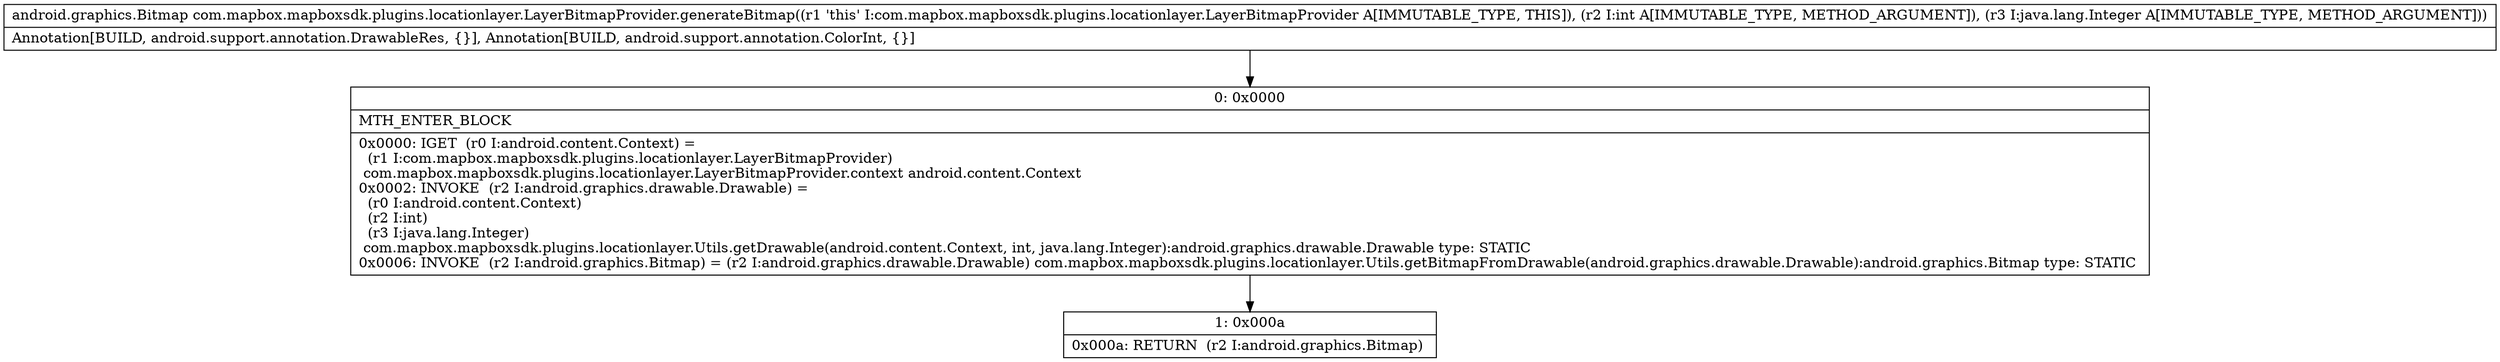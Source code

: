 digraph "CFG forcom.mapbox.mapboxsdk.plugins.locationlayer.LayerBitmapProvider.generateBitmap(ILjava\/lang\/Integer;)Landroid\/graphics\/Bitmap;" {
Node_0 [shape=record,label="{0\:\ 0x0000|MTH_ENTER_BLOCK\l|0x0000: IGET  (r0 I:android.content.Context) = \l  (r1 I:com.mapbox.mapboxsdk.plugins.locationlayer.LayerBitmapProvider)\l com.mapbox.mapboxsdk.plugins.locationlayer.LayerBitmapProvider.context android.content.Context \l0x0002: INVOKE  (r2 I:android.graphics.drawable.Drawable) = \l  (r0 I:android.content.Context)\l  (r2 I:int)\l  (r3 I:java.lang.Integer)\l com.mapbox.mapboxsdk.plugins.locationlayer.Utils.getDrawable(android.content.Context, int, java.lang.Integer):android.graphics.drawable.Drawable type: STATIC \l0x0006: INVOKE  (r2 I:android.graphics.Bitmap) = (r2 I:android.graphics.drawable.Drawable) com.mapbox.mapboxsdk.plugins.locationlayer.Utils.getBitmapFromDrawable(android.graphics.drawable.Drawable):android.graphics.Bitmap type: STATIC \l}"];
Node_1 [shape=record,label="{1\:\ 0x000a|0x000a: RETURN  (r2 I:android.graphics.Bitmap) \l}"];
MethodNode[shape=record,label="{android.graphics.Bitmap com.mapbox.mapboxsdk.plugins.locationlayer.LayerBitmapProvider.generateBitmap((r1 'this' I:com.mapbox.mapboxsdk.plugins.locationlayer.LayerBitmapProvider A[IMMUTABLE_TYPE, THIS]), (r2 I:int A[IMMUTABLE_TYPE, METHOD_ARGUMENT]), (r3 I:java.lang.Integer A[IMMUTABLE_TYPE, METHOD_ARGUMENT]))  | Annotation[BUILD, android.support.annotation.DrawableRes, \{\}], Annotation[BUILD, android.support.annotation.ColorInt, \{\}]\l}"];
MethodNode -> Node_0;
Node_0 -> Node_1;
}

